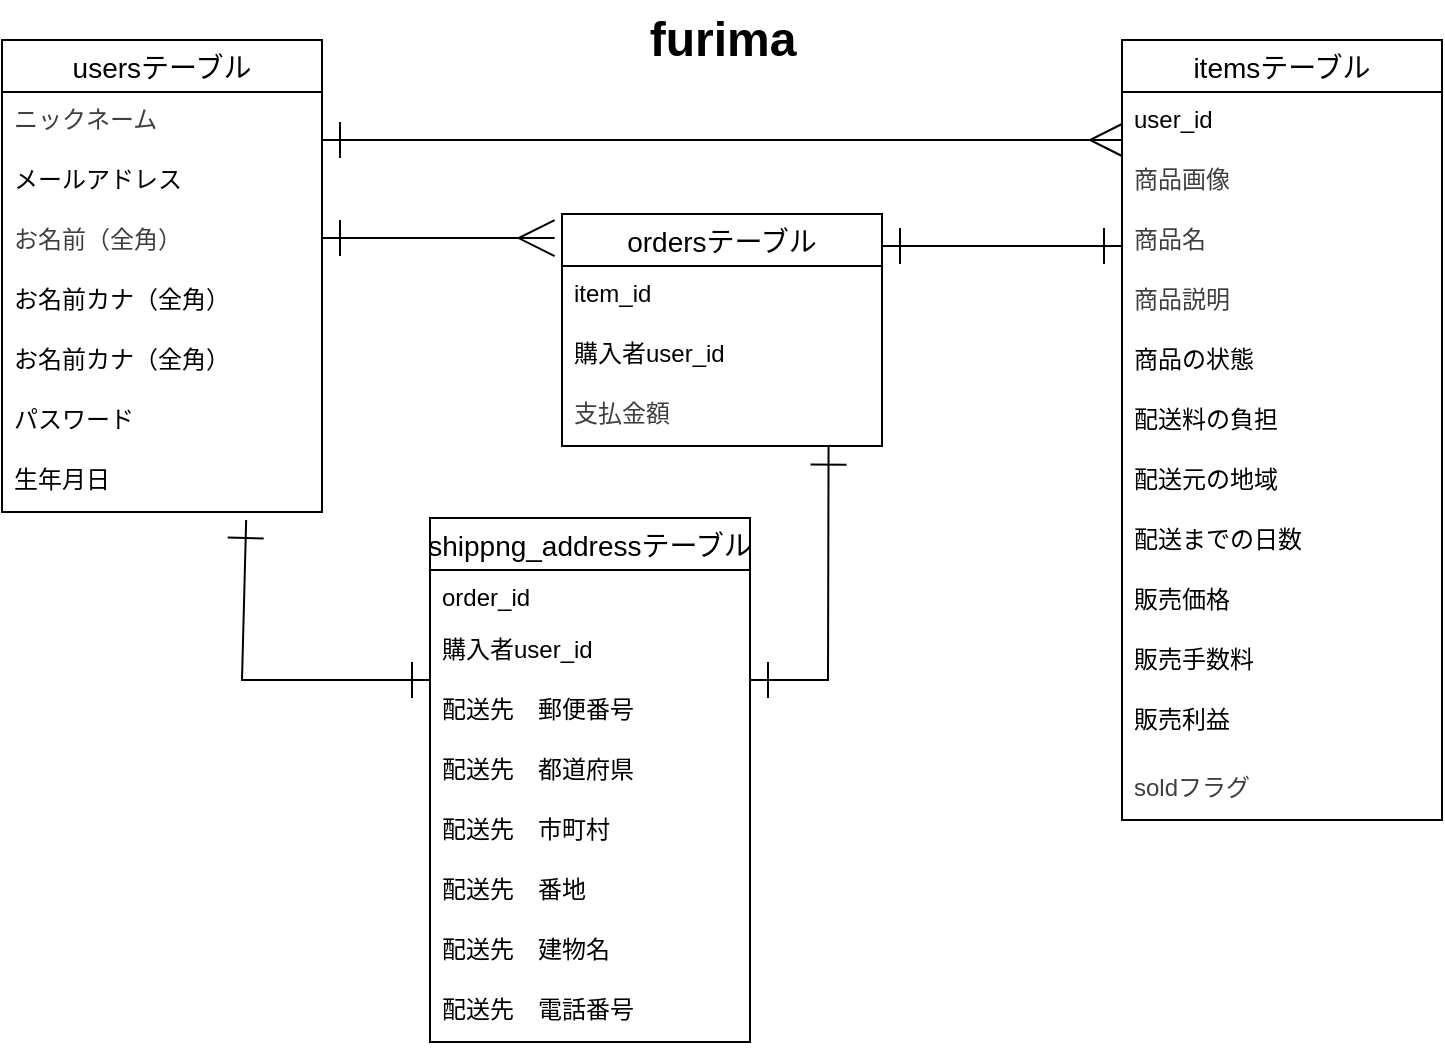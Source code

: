 <mxfile>
    <diagram id="dv9TrjchMobuTLskP7Ag" name="ページ1">
        <mxGraphModel dx="1409" dy="606" grid="1" gridSize="10" guides="1" tooltips="1" connect="0" arrows="1" fold="1" page="1" pageScale="1" pageWidth="827" pageHeight="1169" background="#FFFFFF" math="0" shadow="0">
            <root>
                <mxCell id="0"/>
                <mxCell id="1" parent="0"/>
                <mxCell id="18" value="furima" style="text;strokeColor=none;fillColor=none;html=1;fontSize=24;fontStyle=1;verticalAlign=middle;align=center;" parent="1" vertex="1">
                    <mxGeometry x="350" y="60" width="100" height="40" as="geometry"/>
                </mxCell>
                <mxCell id="19" value="usersテーブル" style="swimlane;fontStyle=0;childLayout=stackLayout;horizontal=1;startSize=26;horizontalStack=0;resizeParent=1;resizeParentMax=0;resizeLast=0;collapsible=1;marginBottom=0;align=center;fontSize=14;" parent="1" vertex="1">
                    <mxGeometry x="40" y="80" width="160" height="236" as="geometry"/>
                </mxCell>
                <mxCell id="20" value="&lt;span style=&quot;color: rgb(63, 63, 63); text-align: center;&quot;&gt;ニックネーム&lt;/span&gt;" style="text;strokeColor=none;fillColor=none;spacingLeft=4;spacingRight=4;overflow=hidden;rotatable=0;points=[[0,0.5],[1,0.5]];portConstraint=eastwest;fontSize=12;whiteSpace=wrap;html=1;" parent="19" vertex="1">
                    <mxGeometry y="26" width="160" height="30" as="geometry"/>
                </mxCell>
                <mxCell id="25" value="&lt;span style=&quot;color: rgb(0, 0, 0);&quot;&gt;メールアドレス&lt;/span&gt;" style="text;strokeColor=none;fillColor=none;spacingLeft=4;spacingRight=4;overflow=hidden;rotatable=0;points=[[0,0.5],[1,0.5]];portConstraint=eastwest;fontSize=12;whiteSpace=wrap;html=1;" parent="19" vertex="1">
                    <mxGeometry y="56" width="160" height="30" as="geometry"/>
                </mxCell>
                <mxCell id="22" value="&lt;span style=&quot;color: rgb(63, 63, 63);&quot;&gt;お名前（全角）&lt;/span&gt;" style="text;strokeColor=none;fillColor=none;spacingLeft=4;spacingRight=4;overflow=hidden;rotatable=0;points=[[0,0.5],[1,0.5]];portConstraint=eastwest;fontSize=12;whiteSpace=wrap;html=1;" parent="19" vertex="1">
                    <mxGeometry y="86" width="160" height="30" as="geometry"/>
                </mxCell>
                <mxCell id="29" value="お名前カナ（全角）" style="text;strokeColor=none;fillColor=none;spacingLeft=4;spacingRight=4;overflow=hidden;rotatable=0;points=[[0,0.5],[1,0.5]];portConstraint=eastwest;fontSize=12;whiteSpace=wrap;html=1;" parent="19" vertex="1">
                    <mxGeometry y="116" width="160" height="30" as="geometry"/>
                </mxCell>
                <mxCell id="122" value="お名前カナ（全角）" style="text;strokeColor=none;fillColor=none;spacingLeft=4;spacingRight=4;overflow=hidden;rotatable=0;points=[[0,0.5],[1,0.5]];portConstraint=eastwest;fontSize=12;whiteSpace=wrap;html=1;" vertex="1" parent="19">
                    <mxGeometry y="146" width="160" height="30" as="geometry"/>
                </mxCell>
                <mxCell id="28" value="パスワード" style="text;strokeColor=none;fillColor=none;spacingLeft=4;spacingRight=4;overflow=hidden;rotatable=0;points=[[0,0.5],[1,0.5]];portConstraint=eastwest;fontSize=12;whiteSpace=wrap;html=1;" parent="19" vertex="1">
                    <mxGeometry y="176" width="160" height="30" as="geometry"/>
                </mxCell>
                <mxCell id="27" value="生年月日" style="text;strokeColor=none;fillColor=none;spacingLeft=4;spacingRight=4;overflow=hidden;rotatable=0;points=[[0,0.5],[1,0.5]];portConstraint=eastwest;fontSize=12;whiteSpace=wrap;html=1;" parent="19" vertex="1">
                    <mxGeometry y="206" width="160" height="30" as="geometry"/>
                </mxCell>
                <mxCell id="30" value="itemsテーブル" style="swimlane;fontStyle=0;childLayout=stackLayout;horizontal=1;startSize=26;horizontalStack=0;resizeParent=1;resizeParentMax=0;resizeLast=0;collapsible=1;marginBottom=0;align=center;fontSize=14;" parent="1" vertex="1">
                    <mxGeometry x="600" y="80" width="160" height="390" as="geometry"/>
                </mxCell>
                <mxCell id="93" value="user_id" style="text;strokeColor=none;fillColor=none;spacingLeft=4;spacingRight=4;overflow=hidden;rotatable=0;points=[[0,0.5],[1,0.5]];portConstraint=eastwest;fontSize=12;whiteSpace=wrap;html=1;" parent="30" vertex="1">
                    <mxGeometry y="26" width="160" height="30" as="geometry"/>
                </mxCell>
                <mxCell id="31" value="&lt;span style=&quot;color: rgb(63, 63, 63); text-align: center;&quot;&gt;商品画像&lt;/span&gt;" style="text;strokeColor=none;fillColor=none;spacingLeft=4;spacingRight=4;overflow=hidden;rotatable=0;points=[[0,0.5],[1,0.5]];portConstraint=eastwest;fontSize=12;whiteSpace=wrap;html=1;" parent="30" vertex="1">
                    <mxGeometry y="56" width="160" height="30" as="geometry"/>
                </mxCell>
                <mxCell id="32" value="&lt;span style=&quot;color: rgb(63, 63, 63); text-align: center;&quot;&gt;商品名&lt;/span&gt;" style="text;strokeColor=none;fillColor=none;spacingLeft=4;spacingRight=4;overflow=hidden;rotatable=0;points=[[0,0.5],[1,0.5]];portConstraint=eastwest;fontSize=12;whiteSpace=wrap;html=1;" parent="30" vertex="1">
                    <mxGeometry y="86" width="160" height="30" as="geometry"/>
                </mxCell>
                <mxCell id="103" value="&lt;span style=&quot;color: rgb(63, 63, 63); text-align: center;&quot;&gt;商品説明&lt;/span&gt;" style="text;strokeColor=none;fillColor=none;spacingLeft=4;spacingRight=4;overflow=hidden;rotatable=0;points=[[0,0.5],[1,0.5]];portConstraint=eastwest;fontSize=12;whiteSpace=wrap;html=1;" parent="30" vertex="1">
                    <mxGeometry y="116" width="160" height="30" as="geometry"/>
                </mxCell>
                <mxCell id="37" value="商品の状態" style="text;strokeColor=none;fillColor=none;spacingLeft=4;spacingRight=4;overflow=hidden;rotatable=0;points=[[0,0.5],[1,0.5]];portConstraint=eastwest;fontSize=12;whiteSpace=wrap;html=1;" parent="30" vertex="1">
                    <mxGeometry y="146" width="160" height="30" as="geometry"/>
                </mxCell>
                <mxCell id="36" value="配送料の負担" style="text;strokeColor=none;fillColor=none;spacingLeft=4;spacingRight=4;overflow=hidden;rotatable=0;points=[[0,0.5],[1,0.5]];portConstraint=eastwest;fontSize=12;whiteSpace=wrap;html=1;" parent="30" vertex="1">
                    <mxGeometry y="176" width="160" height="30" as="geometry"/>
                </mxCell>
                <mxCell id="35" value="配送元の地域" style="text;strokeColor=none;fillColor=none;spacingLeft=4;spacingRight=4;overflow=hidden;rotatable=0;points=[[0,0.5],[1,0.5]];portConstraint=eastwest;fontSize=12;whiteSpace=wrap;html=1;" parent="30" vertex="1">
                    <mxGeometry y="206" width="160" height="30" as="geometry"/>
                </mxCell>
                <mxCell id="40" value="配送までの日数" style="text;strokeColor=none;fillColor=none;spacingLeft=4;spacingRight=4;overflow=hidden;rotatable=0;points=[[0,0.5],[1,0.5]];portConstraint=eastwest;fontSize=12;whiteSpace=wrap;html=1;" parent="30" vertex="1">
                    <mxGeometry y="236" width="160" height="30" as="geometry"/>
                </mxCell>
                <mxCell id="39" value="販売価格" style="text;strokeColor=none;fillColor=none;spacingLeft=4;spacingRight=4;overflow=hidden;rotatable=0;points=[[0,0.5],[1,0.5]];portConstraint=eastwest;fontSize=12;whiteSpace=wrap;html=1;" parent="30" vertex="1">
                    <mxGeometry y="266" width="160" height="30" as="geometry"/>
                </mxCell>
                <mxCell id="97" value="販売手数料" style="text;strokeColor=none;fillColor=none;spacingLeft=4;spacingRight=4;overflow=hidden;rotatable=0;points=[[0,0.5],[1,0.5]];portConstraint=eastwest;fontSize=12;whiteSpace=wrap;html=1;" parent="30" vertex="1">
                    <mxGeometry y="296" width="160" height="30" as="geometry"/>
                </mxCell>
                <mxCell id="98" value="販売利益" style="text;strokeColor=none;fillColor=none;spacingLeft=4;spacingRight=4;overflow=hidden;rotatable=0;points=[[0,0.5],[1,0.5]];portConstraint=eastwest;fontSize=12;whiteSpace=wrap;html=1;" parent="30" vertex="1">
                    <mxGeometry y="326" width="160" height="34" as="geometry"/>
                </mxCell>
                <mxCell id="33" value="&lt;span style=&quot;color: rgb(63, 63, 63); text-align: center;&quot;&gt;soldフラグ&lt;/span&gt;" style="text;strokeColor=none;fillColor=none;spacingLeft=4;spacingRight=4;overflow=hidden;rotatable=0;points=[[0,0.5],[1,0.5]];portConstraint=eastwest;fontSize=12;whiteSpace=wrap;html=1;" parent="30" vertex="1">
                    <mxGeometry y="360" width="160" height="30" as="geometry"/>
                </mxCell>
                <mxCell id="41" value="ordersテーブル" style="swimlane;fontStyle=0;childLayout=stackLayout;horizontal=1;startSize=26;horizontalStack=0;resizeParent=1;resizeParentMax=0;resizeLast=0;collapsible=1;marginBottom=0;align=center;fontSize=14;" parent="1" vertex="1">
                    <mxGeometry x="320" y="167" width="160" height="116" as="geometry"/>
                </mxCell>
                <mxCell id="94" value="item_id" style="text;strokeColor=none;fillColor=none;spacingLeft=4;spacingRight=4;overflow=hidden;rotatable=0;points=[[0,0.5],[1,0.5]];portConstraint=eastwest;fontSize=12;whiteSpace=wrap;html=1;" parent="41" vertex="1">
                    <mxGeometry y="26" width="160" height="30" as="geometry"/>
                </mxCell>
                <mxCell id="96" value="購入者user_id" style="text;strokeColor=none;fillColor=none;spacingLeft=4;spacingRight=4;overflow=hidden;rotatable=0;points=[[0,0.5],[1,0.5]];portConstraint=eastwest;fontSize=12;whiteSpace=wrap;html=1;" parent="41" vertex="1">
                    <mxGeometry y="56" width="160" height="30" as="geometry"/>
                </mxCell>
                <mxCell id="43" value="&lt;span style=&quot;color: rgb(63, 63, 63); text-align: center;&quot;&gt;支払金額&lt;/span&gt;" style="text;strokeColor=none;fillColor=none;spacingLeft=4;spacingRight=4;overflow=hidden;rotatable=0;points=[[0,0.5],[1,0.5]];portConstraint=eastwest;fontSize=12;whiteSpace=wrap;html=1;" parent="41" vertex="1">
                    <mxGeometry y="86" width="160" height="30" as="geometry"/>
                </mxCell>
                <mxCell id="102" style="edgeStyle=none;html=1;entryX=0.004;entryY=0.267;entryDx=0;entryDy=0;entryPerimeter=0;startArrow=ERone;startFill=0;endArrow=ERmany;endFill=0;jumpSize=12;strokeWidth=1;targetPerimeterSpacing=4;sourcePerimeterSpacing=4;endSize=14;startSize=16;flowAnimation=0;" parent="1" edge="1">
                    <mxGeometry relative="1" as="geometry">
                        <mxPoint x="200" y="130" as="sourcePoint"/>
                        <mxPoint x="600.0" y="130" as="targetPoint"/>
                    </mxGeometry>
                </mxCell>
                <mxCell id="110" value="" style="endArrow=ERone;html=1;rounded=1;strokeColor=default;strokeWidth=1;align=center;verticalAlign=middle;fontFamily=Helvetica;fontSize=11;fontColor=default;labelBackgroundColor=default;edgeStyle=none;jumpSize=12;startSize=16;endSize=16;flowAnimation=0;sourcePerimeterSpacing=4;targetPerimeterSpacing=4;endFill=0;startArrow=ERone;startFill=0;" parent="1" edge="1">
                    <mxGeometry width="50" height="50" relative="1" as="geometry">
                        <mxPoint x="480" y="183" as="sourcePoint"/>
                        <mxPoint x="600" y="183" as="targetPoint"/>
                        <Array as="points"/>
                    </mxGeometry>
                </mxCell>
                <mxCell id="111" value="" style="endArrow=ERone;html=1;rounded=0;strokeColor=default;strokeWidth=1;align=center;verticalAlign=middle;fontFamily=Helvetica;fontSize=11;fontColor=default;labelBackgroundColor=default;edgeStyle=none;jumpSize=12;startSize=16;endSize=16;flowAnimation=0;sourcePerimeterSpacing=4;targetPerimeterSpacing=4;exitX=-0.023;exitY=0.121;exitDx=0;exitDy=0;endFill=0;startArrow=ERmany;startFill=0;curved=0;exitPerimeter=0;" parent="1" edge="1">
                    <mxGeometry width="50" height="50" relative="1" as="geometry">
                        <mxPoint x="316.32" y="179.036" as="sourcePoint"/>
                        <mxPoint x="200" y="179" as="targetPoint"/>
                        <Array as="points"/>
                    </mxGeometry>
                </mxCell>
                <mxCell id="112" value="shippng_addressテーブル" style="swimlane;fontStyle=0;childLayout=stackLayout;horizontal=1;startSize=26;horizontalStack=0;resizeParent=1;resizeParentMax=0;resizeLast=0;collapsible=1;marginBottom=0;align=center;fontSize=14;" vertex="1" parent="1">
                    <mxGeometry x="254" y="319" width="160" height="262" as="geometry"/>
                </mxCell>
                <mxCell id="113" value="order_id" style="text;strokeColor=none;fillColor=none;spacingLeft=4;spacingRight=4;overflow=hidden;rotatable=0;points=[[0,0.5],[1,0.5]];portConstraint=eastwest;fontSize=12;whiteSpace=wrap;html=1;" vertex="1" parent="112">
                    <mxGeometry y="26" width="160" height="26" as="geometry"/>
                </mxCell>
                <mxCell id="114" value="購入者user_id" style="text;strokeColor=none;fillColor=none;spacingLeft=4;spacingRight=4;overflow=hidden;rotatable=0;points=[[0,0.5],[1,0.5]];portConstraint=eastwest;fontSize=12;whiteSpace=wrap;html=1;" vertex="1" parent="112">
                    <mxGeometry y="52" width="160" height="30" as="geometry"/>
                </mxCell>
                <mxCell id="116" value="配送先　郵便番号&lt;div&gt;&lt;br&gt;&lt;/div&gt;" style="text;strokeColor=none;fillColor=none;spacingLeft=4;spacingRight=4;overflow=hidden;rotatable=0;points=[[0,0.5],[1,0.5]];portConstraint=eastwest;fontSize=12;whiteSpace=wrap;html=1;" vertex="1" parent="112">
                    <mxGeometry y="82" width="160" height="30" as="geometry"/>
                </mxCell>
                <mxCell id="117" value="配送先　都道府県" style="text;strokeColor=none;fillColor=none;spacingLeft=4;spacingRight=4;overflow=hidden;rotatable=0;points=[[0,0.5],[1,0.5]];portConstraint=eastwest;fontSize=12;whiteSpace=wrap;html=1;" vertex="1" parent="112">
                    <mxGeometry y="112" width="160" height="30" as="geometry"/>
                </mxCell>
                <mxCell id="118" value="配送先　市町村" style="text;strokeColor=none;fillColor=none;spacingLeft=4;spacingRight=4;overflow=hidden;rotatable=0;points=[[0,0.5],[1,0.5]];portConstraint=eastwest;fontSize=12;whiteSpace=wrap;html=1;" vertex="1" parent="112">
                    <mxGeometry y="142" width="160" height="30" as="geometry"/>
                </mxCell>
                <mxCell id="119" value="配送先　番地" style="text;strokeColor=none;fillColor=none;spacingLeft=4;spacingRight=4;overflow=hidden;rotatable=0;points=[[0,0.5],[1,0.5]];portConstraint=eastwest;fontSize=12;whiteSpace=wrap;html=1;" vertex="1" parent="112">
                    <mxGeometry y="172" width="160" height="30" as="geometry"/>
                </mxCell>
                <mxCell id="120" value="配送先　建物名" style="text;strokeColor=none;fillColor=none;spacingLeft=4;spacingRight=4;overflow=hidden;rotatable=0;points=[[0,0.5],[1,0.5]];portConstraint=eastwest;fontSize=12;whiteSpace=wrap;html=1;" vertex="1" parent="112">
                    <mxGeometry y="202" width="160" height="30" as="geometry"/>
                </mxCell>
                <mxCell id="121" value="配送先　電話番号" style="text;strokeColor=none;fillColor=none;spacingLeft=4;spacingRight=4;overflow=hidden;rotatable=0;points=[[0,0.5],[1,0.5]];portConstraint=eastwest;fontSize=12;whiteSpace=wrap;html=1;" vertex="1" parent="112">
                    <mxGeometry y="232" width="160" height="30" as="geometry"/>
                </mxCell>
                <mxCell id="123" value="" style="endArrow=ERone;html=1;rounded=0;strokeColor=default;strokeWidth=1;align=center;verticalAlign=middle;fontFamily=Helvetica;fontSize=11;fontColor=default;labelBackgroundColor=default;edgeStyle=none;jumpSize=12;startSize=16;endSize=16;flowAnimation=0;sourcePerimeterSpacing=4;targetPerimeterSpacing=4;endFill=0;startArrow=ERone;startFill=0;entryX=0.833;entryY=1.011;entryDx=0;entryDy=0;entryPerimeter=0;curved=0;" edge="1" parent="1" target="43">
                    <mxGeometry width="50" height="50" relative="1" as="geometry">
                        <mxPoint x="414" y="400" as="sourcePoint"/>
                        <mxPoint x="534" y="400" as="targetPoint"/>
                        <Array as="points">
                            <mxPoint x="453" y="400"/>
                        </Array>
                    </mxGeometry>
                </mxCell>
                <mxCell id="124" value="" style="endArrow=ERone;html=1;rounded=0;strokeColor=default;strokeWidth=1;align=center;verticalAlign=middle;fontFamily=Helvetica;fontSize=11;fontColor=default;labelBackgroundColor=default;edgeStyle=none;jumpSize=12;startSize=16;endSize=16;flowAnimation=0;sourcePerimeterSpacing=4;targetPerimeterSpacing=4;endFill=0;startArrow=ERone;startFill=0;curved=0;exitX=0.763;exitY=1.133;exitDx=0;exitDy=0;exitPerimeter=0;" edge="1" parent="1" source="27">
                    <mxGeometry width="50" height="50" relative="1" as="geometry">
                        <mxPoint x="170" y="330" as="sourcePoint"/>
                        <mxPoint x="254" y="400" as="targetPoint"/>
                        <Array as="points">
                            <mxPoint x="160" y="400"/>
                        </Array>
                    </mxGeometry>
                </mxCell>
            </root>
        </mxGraphModel>
    </diagram>
</mxfile>
